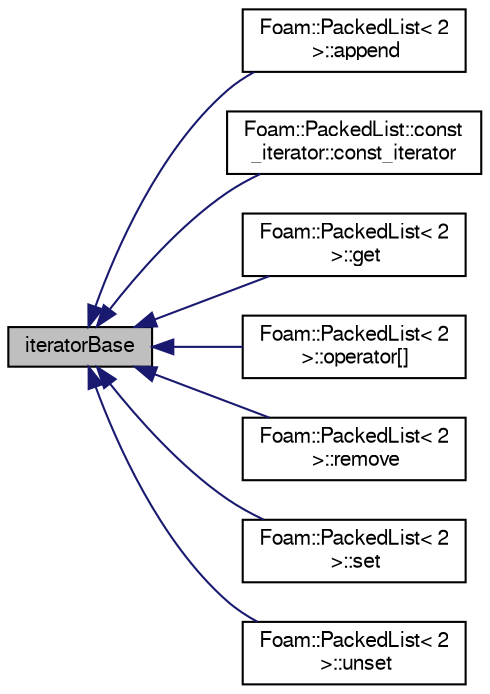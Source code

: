 digraph "iteratorBase"
{
  bgcolor="transparent";
  edge [fontname="FreeSans",fontsize="10",labelfontname="FreeSans",labelfontsize="10"];
  node [fontname="FreeSans",fontsize="10",shape=record];
  rankdir="LR";
  Node1 [label="iteratorBase",height=0.2,width=0.4,color="black", fillcolor="grey75", style="filled", fontcolor="black"];
  Node1 -> Node2 [dir="back",color="midnightblue",fontsize="10",style="solid",fontname="FreeSans"];
  Node2 [label="Foam::PackedList\< 2\l \>::append",height=0.2,width=0.4,color="black",URL="$a25938.html#abc9a8b3af52d2a65082239e1e3a4f344",tooltip="Append a value at the end of the list. "];
  Node1 -> Node3 [dir="back",color="midnightblue",fontsize="10",style="solid",fontname="FreeSans"];
  Node3 [label="Foam::PackedList::const\l_iterator::const_iterator",height=0.2,width=0.4,color="black",URL="$a25954.html#a187adb9acea8ddba01c7a74631ed24d6",tooltip="Construct from iterator base, eg iter(packedlist[i]) "];
  Node1 -> Node4 [dir="back",color="midnightblue",fontsize="10",style="solid",fontname="FreeSans"];
  Node4 [label="Foam::PackedList\< 2\l \>::get",height=0.2,width=0.4,color="black",URL="$a25938.html#a7765dcc7956af47317165c107001b59c",tooltip="Get value at index I. "];
  Node1 -> Node5 [dir="back",color="midnightblue",fontsize="10",style="solid",fontname="FreeSans"];
  Node5 [label="Foam::PackedList\< 2\l \>::operator[]",height=0.2,width=0.4,color="black",URL="$a25938.html#ac8c0d694f25074ebbc7a694815134e84",tooltip="Get value at index I. "];
  Node1 -> Node6 [dir="back",color="midnightblue",fontsize="10",style="solid",fontname="FreeSans"];
  Node6 [label="Foam::PackedList\< 2\l \>::remove",height=0.2,width=0.4,color="black",URL="$a25938.html#af6d8c077df78e1daae047703a0562891",tooltip="Remove and return the last element. "];
  Node1 -> Node7 [dir="back",color="midnightblue",fontsize="10",style="solid",fontname="FreeSans"];
  Node7 [label="Foam::PackedList\< 2\l \>::set",height=0.2,width=0.4,color="black",URL="$a25938.html#a1e80e19c7a6f7b49c8cb0e68ea033017",tooltip="Set value at index I. Return true if value changed. "];
  Node1 -> Node8 [dir="back",color="midnightblue",fontsize="10",style="solid",fontname="FreeSans"];
  Node8 [label="Foam::PackedList\< 2\l \>::unset",height=0.2,width=0.4,color="black",URL="$a25938.html#a9fdffc192d3668236db847cd23aeca69",tooltip="Unset the entry at index I. Return true if value changed. "];
}
